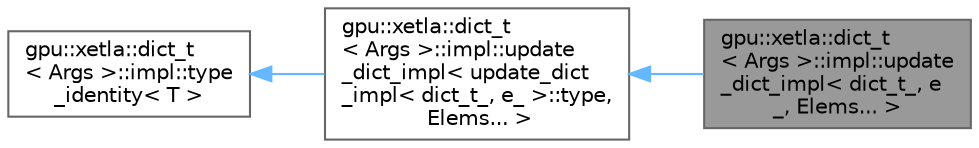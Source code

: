 digraph "gpu::xetla::dict_t&lt; Args &gt;::impl::update_dict_impl&lt; dict_t_, e_, Elems... &gt;"
{
 // LATEX_PDF_SIZE
  bgcolor="transparent";
  edge [fontname=Helvetica,fontsize=10,labelfontname=Helvetica,labelfontsize=10];
  node [fontname=Helvetica,fontsize=10,shape=box,height=0.2,width=0.4];
  rankdir="LR";
  Node1 [id="Node000001",label="gpu::xetla::dict_t\l\< Args \>::impl::update\l_dict_impl\< dict_t_, e\l_, Elems... \>",height=0.2,width=0.4,color="gray40", fillcolor="grey60", style="filled", fontcolor="black",tooltip=" "];
  Node2 -> Node1 [id="edge1_Node000001_Node000002",dir="back",color="steelblue1",style="solid",tooltip=" "];
  Node2 [id="Node000002",label="gpu::xetla::dict_t\l\< Args \>::impl::update\l_dict_impl\< update_dict\l_impl\< dict_t_, e_ \>::type,\l Elems... \>",height=0.2,width=0.4,color="gray40", fillcolor="white", style="filled",URL="$structgpu_1_1xetla_1_1dict__t_1_1impl_1_1update__dict__impl.html",tooltip=" "];
  Node3 -> Node2 [id="edge2_Node000002_Node000003",dir="back",color="steelblue1",style="solid",tooltip=" "];
  Node3 [id="Node000003",label="gpu::xetla::dict_t\l\< Args \>::impl::type\l_identity\< T \>",height=0.2,width=0.4,color="gray40", fillcolor="white", style="filled",URL="$structgpu_1_1xetla_1_1dict__t_1_1impl_1_1type__identity.html",tooltip=" "];
}
